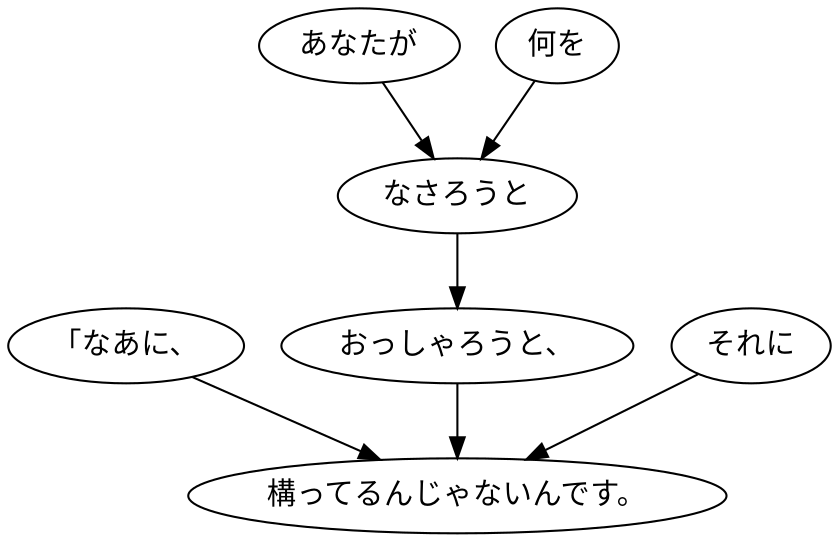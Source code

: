 digraph graph1652 {
	node0 [label="「なあに、"];
	node1 [label="あなたが"];
	node2 [label="何を"];
	node3 [label="なさろうと"];
	node4 [label="おっしゃろうと、"];
	node5 [label="それに"];
	node6 [label="構ってるんじゃないんです。"];
	node0 -> node6;
	node1 -> node3;
	node2 -> node3;
	node3 -> node4;
	node4 -> node6;
	node5 -> node6;
}
